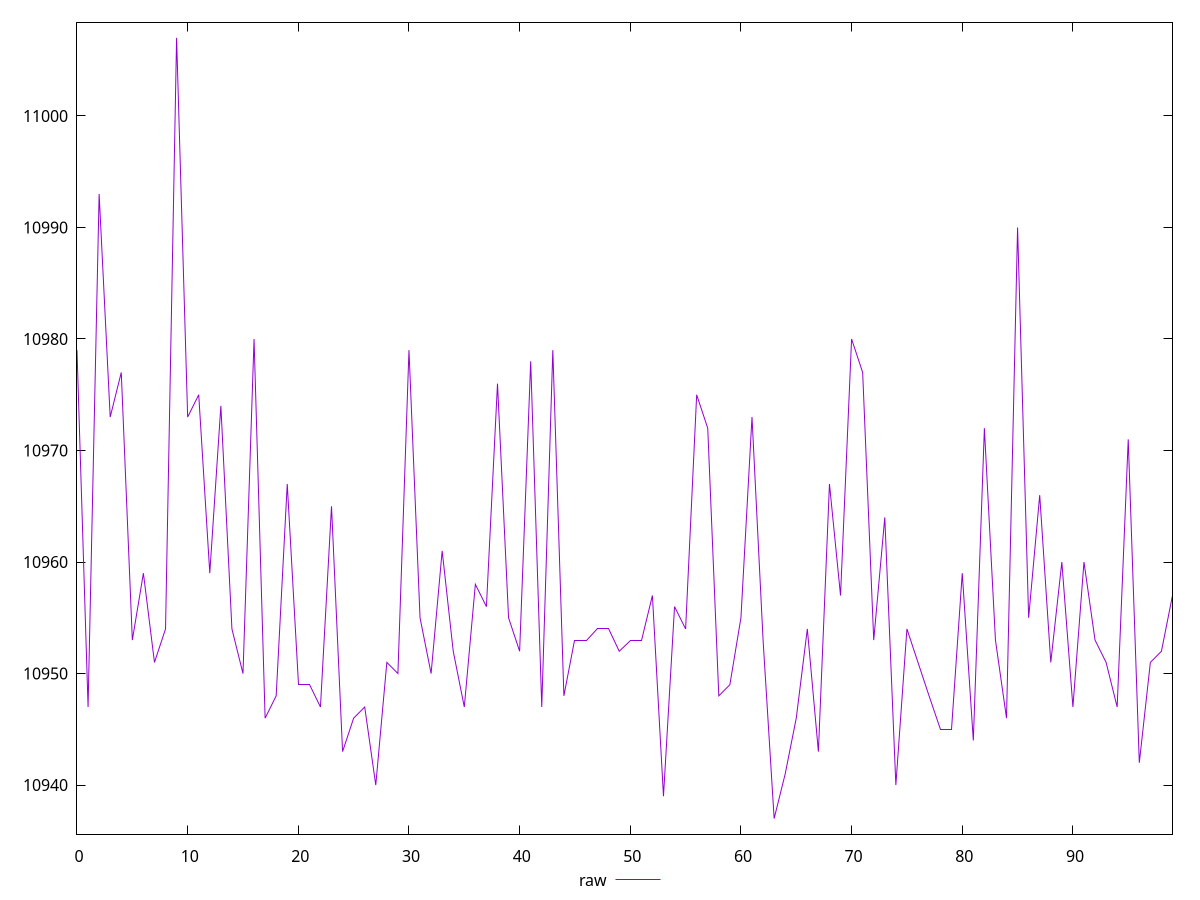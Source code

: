 reset

$raw <<EOF
0 10979
1 10947
2 10993
3 10973
4 10977
5 10953
6 10959
7 10951
8 10954
9 11007
10 10973
11 10975
12 10959
13 10974
14 10954
15 10950
16 10980
17 10946
18 10948
19 10967
20 10949
21 10949
22 10947
23 10965
24 10943
25 10946
26 10947
27 10940
28 10951
29 10950
30 10979
31 10955
32 10950
33 10961
34 10952
35 10947
36 10958
37 10956
38 10976
39 10955
40 10952
41 10978
42 10947
43 10979
44 10948
45 10953
46 10953
47 10954
48 10954
49 10952
50 10953
51 10953
52 10957
53 10939
54 10956
55 10954
56 10975
57 10972
58 10948
59 10949
60 10955
61 10973
62 10953
63 10937
64 10941
65 10946
66 10954
67 10943
68 10967
69 10957
70 10980
71 10977
72 10953
73 10964
74 10940
75 10954
76 10951
77 10948
78 10945
79 10945
80 10959
81 10944
82 10972
83 10953
84 10946
85 10990
86 10955
87 10966
88 10951
89 10960
90 10947
91 10960
92 10953
93 10951
94 10947
95 10971
96 10942
97 10951
98 10952
99 10957
EOF

set key outside below
set xrange [0:99]
set yrange [10935.6:11008.4]
set terminal svg size 640, 490 enhanced background rgb 'white'
set output "report_00007_2020-12-11T15:55:29.892Z/metrics/samples/pages+cached+nointeractive/raw/values.svg"

plot $raw title "raw" with line

reset
